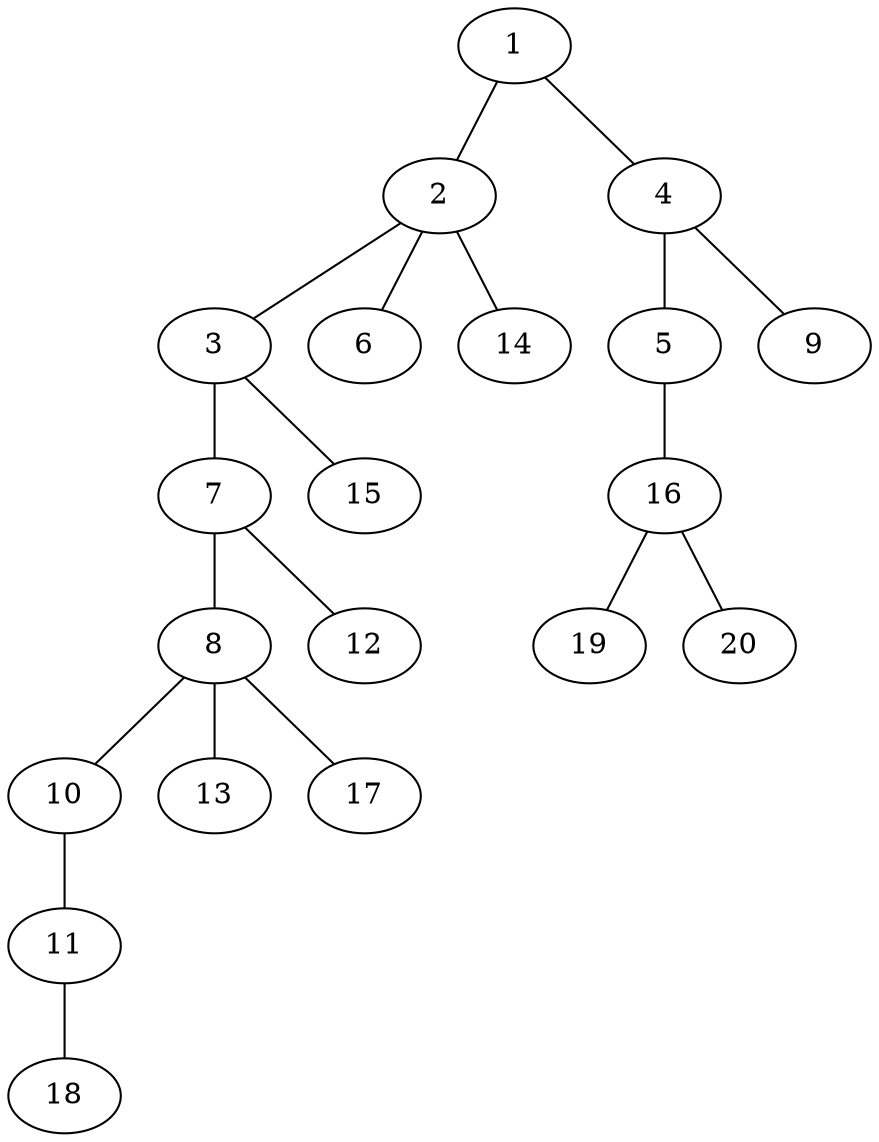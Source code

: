graph graphname {1--2
1--4
2--3
2--6
2--14
3--7
3--15
4--5
4--9
5--16
7--8
7--12
8--10
8--13
8--17
10--11
11--18
16--19
16--20
}